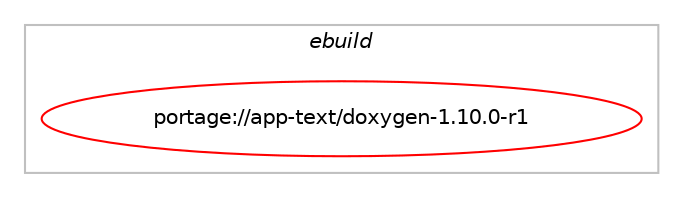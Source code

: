 digraph prolog {

# *************
# Graph options
# *************

newrank=true;
concentrate=true;
compound=true;
graph [rankdir=LR,fontname=Helvetica,fontsize=10,ranksep=1.5];#, ranksep=2.5, nodesep=0.2];
edge  [arrowhead=vee];
node  [fontname=Helvetica,fontsize=10];

# **********
# The ebuild
# **********

subgraph cluster_leftcol {
color=gray;
label=<<i>ebuild</i>>;
id [label="portage://app-text/doxygen-1.10.0-r1", color=red, width=4, href="../app-text/doxygen-1.10.0-r1.svg"];
}

# ****************
# The dependencies
# ****************

subgraph cluster_midcol {
color=gray;
label=<<i>dependencies</i>>;
subgraph cluster_compile {
fillcolor="#eeeeee";
style=filled;
label=<<i>compile</i>>;
# *** BEGIN UNKNOWN DEPENDENCY TYPE (TODO) ***
# id -> equal(use_conditional_group(positive,clang,portage://app-text/doxygen-1.10.0-r1,[package_dependency(portage://app-text/doxygen-1.10.0-r1,install,no,sys-devel,clang,smaller,[18,,,18],any_same_slot,[])]))
# *** END UNKNOWN DEPENDENCY TYPE (TODO) ***

# *** BEGIN UNKNOWN DEPENDENCY TYPE (TODO) ***
# id -> equal(use_conditional_group(positive,doc,portage://app-text/doxygen-1.10.0-r1,[package_dependency(portage://app-text/doxygen-1.10.0-r1,install,no,dev-texlive,texlive-bibtexextra,none,[,,],[],[]),package_dependency(portage://app-text/doxygen-1.10.0-r1,install,no,dev-texlive,texlive-fontsextra,none,[,,],[],[]),package_dependency(portage://app-text/doxygen-1.10.0-r1,install,no,dev-texlive,texlive-fontutils,none,[,,],[],[]),package_dependency(portage://app-text/doxygen-1.10.0-r1,install,no,dev-texlive,texlive-latex,none,[,,],[],[]),package_dependency(portage://app-text/doxygen-1.10.0-r1,install,no,dev-texlive,texlive-latexextra,none,[,,],[],[]),package_dependency(portage://app-text/doxygen-1.10.0-r1,install,no,dev-texlive,texlive-plaingeneric,none,[,,],[],[])]))
# *** END UNKNOWN DEPENDENCY TYPE (TODO) ***

# *** BEGIN UNKNOWN DEPENDENCY TYPE (TODO) ***
# id -> equal(use_conditional_group(positive,dot,portage://app-text/doxygen-1.10.0-r1,[package_dependency(portage://app-text/doxygen-1.10.0-r1,install,no,media-gfx,graphviz,none,[,,],[],[]),package_dependency(portage://app-text/doxygen-1.10.0-r1,install,no,media-libs,freetype,none,[,,],[],[])]))
# *** END UNKNOWN DEPENDENCY TYPE (TODO) ***

# *** BEGIN UNKNOWN DEPENDENCY TYPE (TODO) ***
# id -> equal(use_conditional_group(positive,doxysearch,portage://app-text/doxygen-1.10.0-r1,[package_dependency(portage://app-text/doxygen-1.10.0-r1,install,no,dev-libs,xapian,none,[,,],any_same_slot,[])]))
# *** END UNKNOWN DEPENDENCY TYPE (TODO) ***

# *** BEGIN UNKNOWN DEPENDENCY TYPE (TODO) ***
# id -> equal(use_conditional_group(positive,gui,portage://app-text/doxygen-1.10.0-r1,[package_dependency(portage://app-text/doxygen-1.10.0-r1,install,no,dev-qt,qtcore,none,[,,],[slot(5)],[]),package_dependency(portage://app-text/doxygen-1.10.0-r1,install,no,dev-qt,qtgui,none,[,,],[slot(5)],[]),package_dependency(portage://app-text/doxygen-1.10.0-r1,install,no,dev-qt,qtwidgets,none,[,,],[slot(5)],[]),package_dependency(portage://app-text/doxygen-1.10.0-r1,install,no,dev-qt,qtxml,none,[,,],[slot(5)],[])]))
# *** END UNKNOWN DEPENDENCY TYPE (TODO) ***

# *** BEGIN UNKNOWN DEPENDENCY TYPE (TODO) ***
# id -> equal(package_dependency(portage://app-text/doxygen-1.10.0-r1,install,no,app-text,ghostscript-gpl,none,[,,],[],[]))
# *** END UNKNOWN DEPENDENCY TYPE (TODO) ***

# *** BEGIN UNKNOWN DEPENDENCY TYPE (TODO) ***
# id -> equal(package_dependency(portage://app-text/doxygen-1.10.0-r1,install,no,dev-db,sqlite,none,[,,],[slot(3)],[]))
# *** END UNKNOWN DEPENDENCY TYPE (TODO) ***

# *** BEGIN UNKNOWN DEPENDENCY TYPE (TODO) ***
# id -> equal(package_dependency(portage://app-text/doxygen-1.10.0-r1,install,no,dev-lang,perl,none,[,,],[],[]))
# *** END UNKNOWN DEPENDENCY TYPE (TODO) ***

# *** BEGIN UNKNOWN DEPENDENCY TYPE (TODO) ***
# id -> equal(package_dependency(portage://app-text/doxygen-1.10.0-r1,install,no,dev-libs,libfmt,none,[,,],any_same_slot,[]))
# *** END UNKNOWN DEPENDENCY TYPE (TODO) ***

# *** BEGIN UNKNOWN DEPENDENCY TYPE (TODO) ***
# id -> equal(package_dependency(portage://app-text/doxygen-1.10.0-r1,install,no,dev-libs,spdlog,none,[,,],any_same_slot,[]))
# *** END UNKNOWN DEPENDENCY TYPE (TODO) ***

# *** BEGIN UNKNOWN DEPENDENCY TYPE (TODO) ***
# id -> equal(package_dependency(portage://app-text/doxygen-1.10.0-r1,install,no,media-libs,libpng,none,[,,],any_same_slot,[]))
# *** END UNKNOWN DEPENDENCY TYPE (TODO) ***

# *** BEGIN UNKNOWN DEPENDENCY TYPE (TODO) ***
# id -> equal(package_dependency(portage://app-text/doxygen-1.10.0-r1,install,no,virtual,libiconv,none,[,,],[],[]))
# *** END UNKNOWN DEPENDENCY TYPE (TODO) ***

# *** BEGIN UNKNOWN DEPENDENCY TYPE (TODO) ***
# id -> equal(package_dependency(portage://app-text/doxygen-1.10.0-r1,install,strong,sys-devel,llvm,none,[,,],[slot(0)],[]))
# *** END UNKNOWN DEPENDENCY TYPE (TODO) ***

}
subgraph cluster_compileandrun {
fillcolor="#eeeeee";
style=filled;
label=<<i>compile and run</i>>;
}
subgraph cluster_run {
fillcolor="#eeeeee";
style=filled;
label=<<i>run</i>>;
# *** BEGIN UNKNOWN DEPENDENCY TYPE (TODO) ***
# id -> equal(use_conditional_group(positive,clang,portage://app-text/doxygen-1.10.0-r1,[package_dependency(portage://app-text/doxygen-1.10.0-r1,run,no,sys-devel,clang,smaller,[18,,,18],any_same_slot,[])]))
# *** END UNKNOWN DEPENDENCY TYPE (TODO) ***

# *** BEGIN UNKNOWN DEPENDENCY TYPE (TODO) ***
# id -> equal(use_conditional_group(positive,doc,portage://app-text/doxygen-1.10.0-r1,[package_dependency(portage://app-text/doxygen-1.10.0-r1,run,no,dev-texlive,texlive-bibtexextra,none,[,,],[],[]),package_dependency(portage://app-text/doxygen-1.10.0-r1,run,no,dev-texlive,texlive-fontsextra,none,[,,],[],[]),package_dependency(portage://app-text/doxygen-1.10.0-r1,run,no,dev-texlive,texlive-fontutils,none,[,,],[],[]),package_dependency(portage://app-text/doxygen-1.10.0-r1,run,no,dev-texlive,texlive-latex,none,[,,],[],[]),package_dependency(portage://app-text/doxygen-1.10.0-r1,run,no,dev-texlive,texlive-latexextra,none,[,,],[],[]),package_dependency(portage://app-text/doxygen-1.10.0-r1,run,no,dev-texlive,texlive-plaingeneric,none,[,,],[],[])]))
# *** END UNKNOWN DEPENDENCY TYPE (TODO) ***

# *** BEGIN UNKNOWN DEPENDENCY TYPE (TODO) ***
# id -> equal(use_conditional_group(positive,dot,portage://app-text/doxygen-1.10.0-r1,[package_dependency(portage://app-text/doxygen-1.10.0-r1,run,no,media-gfx,graphviz,none,[,,],[],[]),package_dependency(portage://app-text/doxygen-1.10.0-r1,run,no,media-libs,freetype,none,[,,],[],[])]))
# *** END UNKNOWN DEPENDENCY TYPE (TODO) ***

# *** BEGIN UNKNOWN DEPENDENCY TYPE (TODO) ***
# id -> equal(use_conditional_group(positive,doxysearch,portage://app-text/doxygen-1.10.0-r1,[package_dependency(portage://app-text/doxygen-1.10.0-r1,run,no,dev-libs,xapian,none,[,,],any_same_slot,[])]))
# *** END UNKNOWN DEPENDENCY TYPE (TODO) ***

# *** BEGIN UNKNOWN DEPENDENCY TYPE (TODO) ***
# id -> equal(use_conditional_group(positive,gui,portage://app-text/doxygen-1.10.0-r1,[package_dependency(portage://app-text/doxygen-1.10.0-r1,run,no,dev-qt,qtcore,none,[,,],[slot(5)],[]),package_dependency(portage://app-text/doxygen-1.10.0-r1,run,no,dev-qt,qtgui,none,[,,],[slot(5)],[]),package_dependency(portage://app-text/doxygen-1.10.0-r1,run,no,dev-qt,qtwidgets,none,[,,],[slot(5)],[]),package_dependency(portage://app-text/doxygen-1.10.0-r1,run,no,dev-qt,qtxml,none,[,,],[slot(5)],[])]))
# *** END UNKNOWN DEPENDENCY TYPE (TODO) ***

# *** BEGIN UNKNOWN DEPENDENCY TYPE (TODO) ***
# id -> equal(package_dependency(portage://app-text/doxygen-1.10.0-r1,run,no,app-text,ghostscript-gpl,none,[,,],[],[]))
# *** END UNKNOWN DEPENDENCY TYPE (TODO) ***

# *** BEGIN UNKNOWN DEPENDENCY TYPE (TODO) ***
# id -> equal(package_dependency(portage://app-text/doxygen-1.10.0-r1,run,no,dev-db,sqlite,none,[,,],[slot(3)],[]))
# *** END UNKNOWN DEPENDENCY TYPE (TODO) ***

# *** BEGIN UNKNOWN DEPENDENCY TYPE (TODO) ***
# id -> equal(package_dependency(portage://app-text/doxygen-1.10.0-r1,run,no,dev-lang,perl,none,[,,],[],[]))
# *** END UNKNOWN DEPENDENCY TYPE (TODO) ***

# *** BEGIN UNKNOWN DEPENDENCY TYPE (TODO) ***
# id -> equal(package_dependency(portage://app-text/doxygen-1.10.0-r1,run,no,dev-libs,libfmt,none,[,,],any_same_slot,[]))
# *** END UNKNOWN DEPENDENCY TYPE (TODO) ***

# *** BEGIN UNKNOWN DEPENDENCY TYPE (TODO) ***
# id -> equal(package_dependency(portage://app-text/doxygen-1.10.0-r1,run,no,dev-libs,spdlog,none,[,,],any_same_slot,[]))
# *** END UNKNOWN DEPENDENCY TYPE (TODO) ***

# *** BEGIN UNKNOWN DEPENDENCY TYPE (TODO) ***
# id -> equal(package_dependency(portage://app-text/doxygen-1.10.0-r1,run,no,media-libs,libpng,none,[,,],any_same_slot,[]))
# *** END UNKNOWN DEPENDENCY TYPE (TODO) ***

# *** BEGIN UNKNOWN DEPENDENCY TYPE (TODO) ***
# id -> equal(package_dependency(portage://app-text/doxygen-1.10.0-r1,run,no,virtual,libiconv,none,[,,],[],[]))
# *** END UNKNOWN DEPENDENCY TYPE (TODO) ***

}
}

# **************
# The candidates
# **************

subgraph cluster_choices {
rank=same;
color=gray;
label=<<i>candidates</i>>;

}

}

